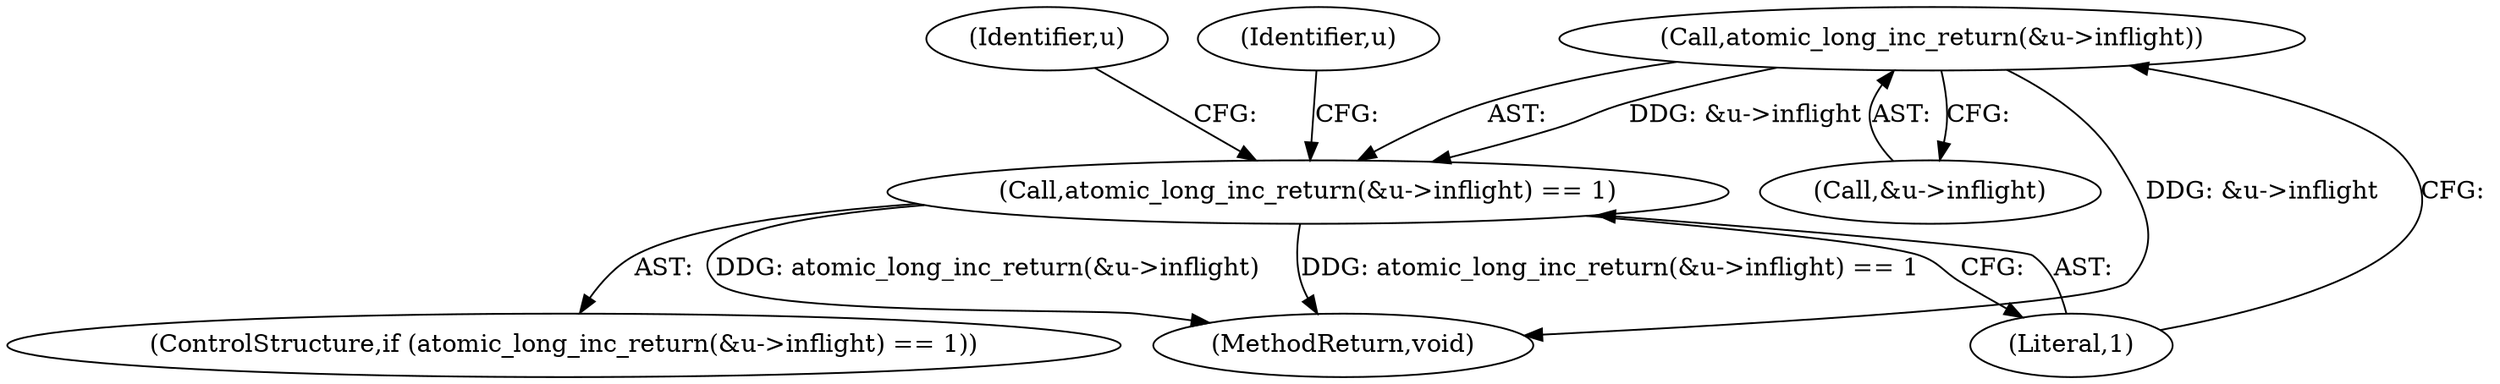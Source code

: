 digraph "0_linux_712f4aad406bb1ed67f3f98d04c044191f0ff593_0@pointer" {
"1000121" [label="(Call,atomic_long_inc_return(&u->inflight))"];
"1000120" [label="(Call,atomic_long_inc_return(&u->inflight) == 1)"];
"1000121" [label="(Call,atomic_long_inc_return(&u->inflight))"];
"1000126" [label="(Literal,1)"];
"1000133" [label="(Identifier,u)"];
"1000119" [label="(ControlStructure,if (atomic_long_inc_return(&u->inflight) == 1))"];
"1000122" [label="(Call,&u->inflight)"];
"1000120" [label="(Call,atomic_long_inc_return(&u->inflight) == 1)"];
"1000148" [label="(Identifier,u)"];
"1000163" [label="(MethodReturn,void)"];
"1000121" -> "1000120"  [label="AST: "];
"1000121" -> "1000122"  [label="CFG: "];
"1000122" -> "1000121"  [label="AST: "];
"1000126" -> "1000121"  [label="CFG: "];
"1000121" -> "1000163"  [label="DDG: &u->inflight"];
"1000121" -> "1000120"  [label="DDG: &u->inflight"];
"1000120" -> "1000119"  [label="AST: "];
"1000120" -> "1000126"  [label="CFG: "];
"1000126" -> "1000120"  [label="AST: "];
"1000133" -> "1000120"  [label="CFG: "];
"1000148" -> "1000120"  [label="CFG: "];
"1000120" -> "1000163"  [label="DDG: atomic_long_inc_return(&u->inflight)"];
"1000120" -> "1000163"  [label="DDG: atomic_long_inc_return(&u->inflight) == 1"];
}
